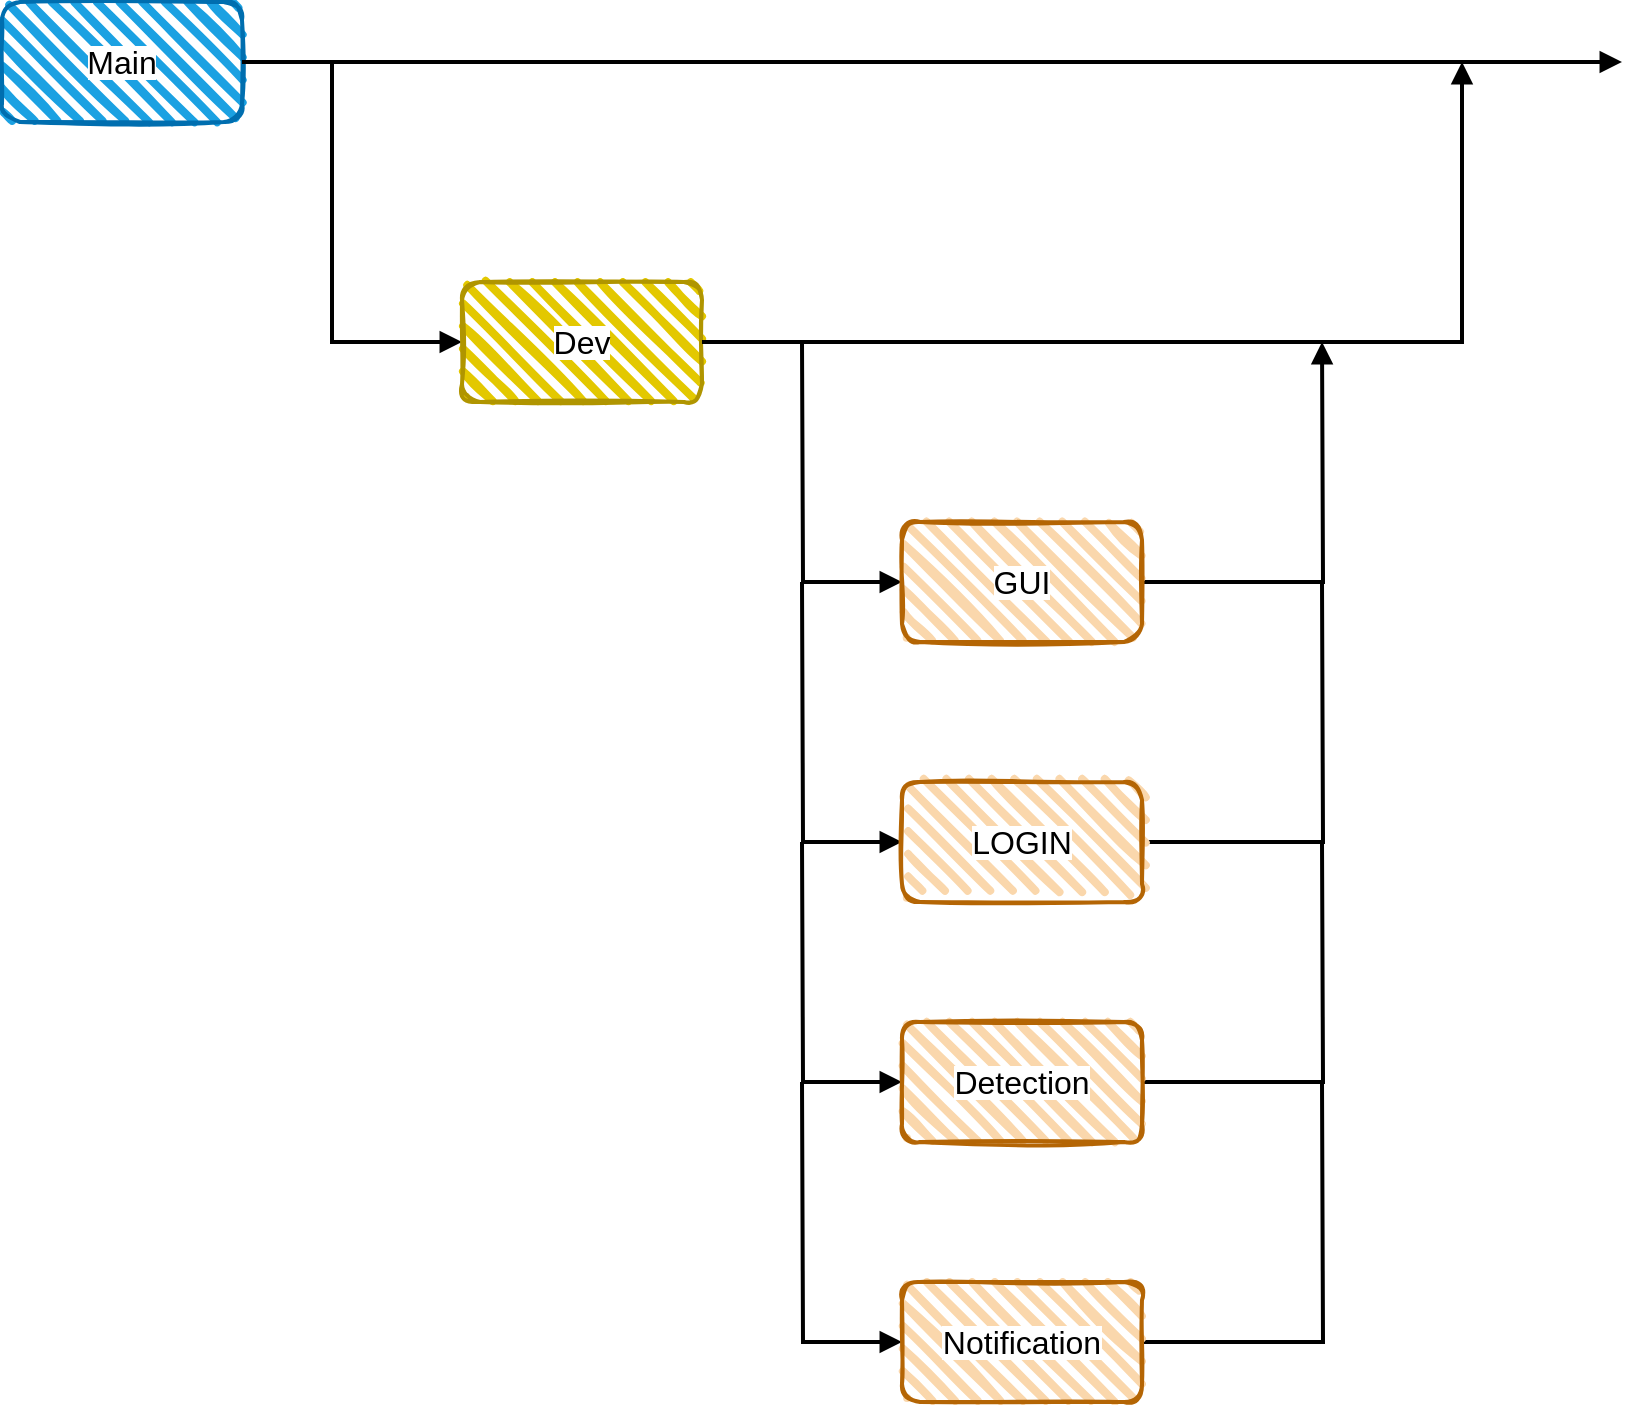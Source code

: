 <mxfile version="15.4.3" type="github">
  <diagram id="zYReHD-EcXksCehtDxAb" name="Page-1">
    <mxGraphModel dx="1422" dy="794" grid="1" gridSize="10" guides="1" tooltips="1" connect="1" arrows="1" fold="1" page="1" pageScale="1" pageWidth="850" pageHeight="1100" math="0" shadow="0">
      <root>
        <mxCell id="0" />
        <mxCell id="1" parent="0" />
        <mxCell id="rdhFFcYXp50furD3F1fO-1" value="&lt;font color=&quot;#000000&quot; style=&quot;background-color: rgb(255 , 255 , 255) ; font-size: 16px&quot;&gt;Main&lt;/font&gt;" style="rounded=1;whiteSpace=wrap;html=1;strokeWidth=2;fillWeight=4;hachureGap=8;hachureAngle=45;fillColor=#1ba1e2;sketch=1;strokeColor=#006EAF;fontColor=#ffffff;" vertex="1" parent="1">
          <mxGeometry x="30" y="50" width="120" height="60" as="geometry" />
        </mxCell>
        <mxCell id="rdhFFcYXp50furD3F1fO-7" style="edgeStyle=orthogonalEdgeStyle;rounded=0;jumpSize=2;orthogonalLoop=1;jettySize=auto;html=1;exitX=0.25;exitY=0.5;exitDx=0;exitDy=0;exitPerimeter=0;entryX=0;entryY=0.5;entryDx=0;entryDy=0;fontSize=16;fontColor=#000000;strokeWidth=2;endArrow=block;endFill=1;" edge="1" parent="1" source="rdhFFcYXp50furD3F1fO-2" target="rdhFFcYXp50furD3F1fO-6">
          <mxGeometry relative="1" as="geometry" />
        </mxCell>
        <mxCell id="rdhFFcYXp50furD3F1fO-8" style="edgeStyle=orthogonalEdgeStyle;rounded=0;jumpSize=2;orthogonalLoop=1;jettySize=auto;html=1;fontSize=16;fontColor=#000000;strokeWidth=2;endArrow=block;endFill=1;" edge="1" parent="1" source="rdhFFcYXp50furD3F1fO-2">
          <mxGeometry relative="1" as="geometry">
            <mxPoint x="840" y="80" as="targetPoint" />
          </mxGeometry>
        </mxCell>
        <mxCell id="rdhFFcYXp50furD3F1fO-2" value="" style="line;strokeWidth=2;html=1;labelBackgroundColor=#FFFFFF;fontSize=16;fontColor=#000000;" vertex="1" parent="1">
          <mxGeometry x="150" y="75" width="180" height="10" as="geometry" />
        </mxCell>
        <mxCell id="rdhFFcYXp50furD3F1fO-9" style="edgeStyle=orthogonalEdgeStyle;rounded=0;jumpSize=2;orthogonalLoop=1;jettySize=auto;html=1;fontSize=16;fontColor=#000000;strokeWidth=2;endArrow=block;endFill=1;" edge="1" parent="1" source="rdhFFcYXp50furD3F1fO-6">
          <mxGeometry relative="1" as="geometry">
            <mxPoint x="760" y="80" as="targetPoint" />
            <Array as="points">
              <mxPoint x="450" y="220" />
              <mxPoint x="450" y="220" />
            </Array>
          </mxGeometry>
        </mxCell>
        <mxCell id="rdhFFcYXp50furD3F1fO-6" value="&lt;font color=&quot;#000000&quot; style=&quot;background-color: rgb(255 , 255 , 255) ; font-size: 16px&quot;&gt;Dev&lt;/font&gt;" style="rounded=1;whiteSpace=wrap;html=1;strokeWidth=2;fillWeight=4;hachureGap=8;hachureAngle=45;fillColor=#e3c800;sketch=1;strokeColor=#B09500;fontColor=#000000;" vertex="1" parent="1">
          <mxGeometry x="260" y="190" width="120" height="60" as="geometry" />
        </mxCell>
        <mxCell id="rdhFFcYXp50furD3F1fO-13" style="edgeStyle=orthogonalEdgeStyle;rounded=0;jumpSize=2;orthogonalLoop=1;jettySize=auto;html=1;fontSize=16;fontColor=#000000;strokeWidth=2;endArrow=none;endFill=0;startArrow=block;startFill=1;" edge="1" parent="1" source="rdhFFcYXp50furD3F1fO-10">
          <mxGeometry relative="1" as="geometry">
            <mxPoint x="430" y="220" as="targetPoint" />
          </mxGeometry>
        </mxCell>
        <mxCell id="rdhFFcYXp50furD3F1fO-21" style="edgeStyle=orthogonalEdgeStyle;rounded=0;jumpSize=2;orthogonalLoop=1;jettySize=auto;html=1;exitX=1;exitY=0.5;exitDx=0;exitDy=0;fontSize=16;fontColor=#000000;startArrow=none;startFill=0;endArrow=block;endFill=1;strokeWidth=2;" edge="1" parent="1" source="rdhFFcYXp50furD3F1fO-10">
          <mxGeometry relative="1" as="geometry">
            <mxPoint x="690" y="220" as="targetPoint" />
          </mxGeometry>
        </mxCell>
        <mxCell id="rdhFFcYXp50furD3F1fO-10" value="&lt;font color=&quot;#000000&quot; style=&quot;background-color: rgb(255 , 255 , 255) ; font-size: 16px&quot;&gt;GUI&lt;/font&gt;" style="rounded=1;whiteSpace=wrap;html=1;strokeWidth=2;fillWeight=4;hachureGap=8;hachureAngle=45;fillColor=#fad7ac;sketch=1;strokeColor=#b46504;" vertex="1" parent="1">
          <mxGeometry x="480" y="310" width="120" height="60" as="geometry" />
        </mxCell>
        <mxCell id="rdhFFcYXp50furD3F1fO-11" style="edgeStyle=orthogonalEdgeStyle;rounded=0;jumpSize=2;orthogonalLoop=1;jettySize=auto;html=1;fontSize=16;fontColor=#000000;strokeWidth=2;endArrow=none;endFill=0;" edge="1" parent="1" source="rdhFFcYXp50furD3F1fO-6">
          <mxGeometry relative="1" as="geometry">
            <mxPoint x="640" y="220" as="targetPoint" />
            <mxPoint x="380" y="220" as="sourcePoint" />
            <Array as="points">
              <mxPoint x="440" y="220" />
              <mxPoint x="440" y="220" />
            </Array>
          </mxGeometry>
        </mxCell>
        <mxCell id="rdhFFcYXp50furD3F1fO-15" style="edgeStyle=orthogonalEdgeStyle;rounded=0;jumpSize=2;orthogonalLoop=1;jettySize=auto;html=1;fontSize=16;fontColor=#000000;startArrow=block;startFill=1;endArrow=none;endFill=0;strokeWidth=2;" edge="1" parent="1" source="rdhFFcYXp50furD3F1fO-14">
          <mxGeometry relative="1" as="geometry">
            <mxPoint x="430" y="340" as="targetPoint" />
          </mxGeometry>
        </mxCell>
        <mxCell id="rdhFFcYXp50furD3F1fO-22" style="edgeStyle=orthogonalEdgeStyle;rounded=0;jumpSize=2;orthogonalLoop=1;jettySize=auto;html=1;exitX=1;exitY=0.5;exitDx=0;exitDy=0;fontSize=16;fontColor=#000000;startArrow=none;startFill=0;endArrow=none;endFill=0;strokeWidth=2;" edge="1" parent="1" source="rdhFFcYXp50furD3F1fO-14">
          <mxGeometry relative="1" as="geometry">
            <mxPoint x="690" y="340" as="targetPoint" />
          </mxGeometry>
        </mxCell>
        <mxCell id="rdhFFcYXp50furD3F1fO-14" value="&lt;font color=&quot;#000000&quot; style=&quot;background-color: rgb(255 , 255 , 255) ; font-size: 16px&quot;&gt;LOGIN&lt;/font&gt;" style="rounded=1;whiteSpace=wrap;html=1;strokeWidth=2;fillWeight=4;hachureGap=8;hachureAngle=45;fillColor=#fad7ac;sketch=1;strokeColor=#b46504;" vertex="1" parent="1">
          <mxGeometry x="480" y="440" width="120" height="60" as="geometry" />
        </mxCell>
        <mxCell id="rdhFFcYXp50furD3F1fO-19" style="edgeStyle=orthogonalEdgeStyle;rounded=0;jumpSize=2;orthogonalLoop=1;jettySize=auto;html=1;fontSize=16;fontColor=#000000;startArrow=block;startFill=1;endArrow=none;endFill=0;strokeWidth=2;" edge="1" parent="1" source="rdhFFcYXp50furD3F1fO-17">
          <mxGeometry relative="1" as="geometry">
            <mxPoint x="430" y="470" as="targetPoint" />
          </mxGeometry>
        </mxCell>
        <mxCell id="rdhFFcYXp50furD3F1fO-23" style="edgeStyle=orthogonalEdgeStyle;rounded=0;jumpSize=2;orthogonalLoop=1;jettySize=auto;html=1;fontSize=16;fontColor=#000000;startArrow=none;startFill=0;endArrow=none;endFill=0;strokeWidth=2;" edge="1" parent="1" source="rdhFFcYXp50furD3F1fO-17">
          <mxGeometry relative="1" as="geometry">
            <mxPoint x="690" y="470" as="targetPoint" />
          </mxGeometry>
        </mxCell>
        <mxCell id="rdhFFcYXp50furD3F1fO-17" value="&lt;font color=&quot;#000000&quot; style=&quot;background-color: rgb(255 , 255 , 255) ; font-size: 16px&quot;&gt;Detection&lt;/font&gt;" style="rounded=1;whiteSpace=wrap;html=1;strokeWidth=2;fillWeight=4;hachureGap=8;hachureAngle=45;fillColor=#fad7ac;sketch=1;strokeColor=#b46504;" vertex="1" parent="1">
          <mxGeometry x="480" y="560" width="120" height="60" as="geometry" />
        </mxCell>
        <mxCell id="rdhFFcYXp50furD3F1fO-20" style="edgeStyle=orthogonalEdgeStyle;rounded=0;jumpSize=2;orthogonalLoop=1;jettySize=auto;html=1;fontSize=16;fontColor=#000000;startArrow=block;startFill=1;endArrow=none;endFill=0;strokeWidth=2;" edge="1" parent="1" source="rdhFFcYXp50furD3F1fO-18">
          <mxGeometry relative="1" as="geometry">
            <mxPoint x="430" y="590" as="targetPoint" />
          </mxGeometry>
        </mxCell>
        <mxCell id="rdhFFcYXp50furD3F1fO-24" style="edgeStyle=orthogonalEdgeStyle;rounded=0;jumpSize=2;orthogonalLoop=1;jettySize=auto;html=1;exitX=1;exitY=0.5;exitDx=0;exitDy=0;fontSize=16;fontColor=#000000;startArrow=none;startFill=0;endArrow=none;endFill=0;strokeWidth=2;" edge="1" parent="1" source="rdhFFcYXp50furD3F1fO-18">
          <mxGeometry relative="1" as="geometry">
            <mxPoint x="690" y="590" as="targetPoint" />
          </mxGeometry>
        </mxCell>
        <mxCell id="rdhFFcYXp50furD3F1fO-18" value="&lt;font color=&quot;#000000&quot; style=&quot;background-color: rgb(255 , 255 , 255) ; font-size: 16px&quot;&gt;Notification&lt;/font&gt;" style="rounded=1;whiteSpace=wrap;html=1;strokeWidth=2;fillWeight=4;hachureGap=8;hachureAngle=45;fillColor=#fad7ac;sketch=1;strokeColor=#b46504;" vertex="1" parent="1">
          <mxGeometry x="480" y="690" width="120" height="60" as="geometry" />
        </mxCell>
      </root>
    </mxGraphModel>
  </diagram>
</mxfile>
